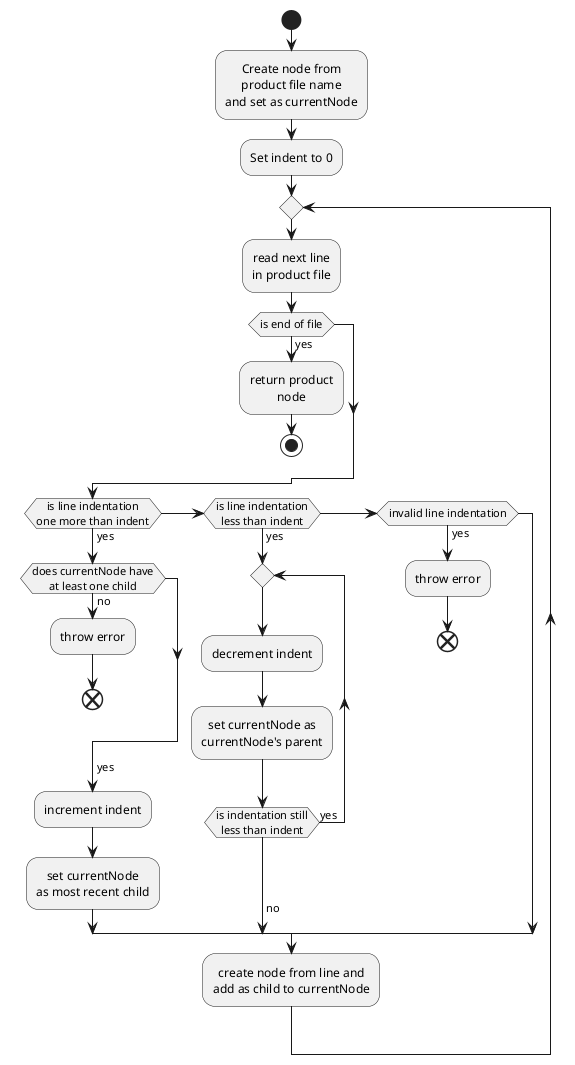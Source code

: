 @startuml
skinparam defaultTextAlignment center

start

:Create node from
product file name
and set as currentNode;

:Set indent to 0;

repeat
  :read next line
  in product file;

  if (is end of file) then (yes)
    :return product
    node;
    stop
  endif

  if (is line indentation\none more than indent) then (yes)
      if (does currentNode have\nat least one child) then (no)
        :throw error;
        end
      endif
      ->yes;
      :increment indent;

      :set currentNode
      as most recent child;
  elseif (is line indentation\nless than indent) then (yes)
      repeat
        :decrement indent;

        :set currentNode as
        currentNode's parent;
      repeat while (is indentation still\nless than indent) is (yes)
      ->no;
  elseif (invalid line indentation) then (yes)
    :throw error;
    end
  endif

  :create node from line and
  add as child to currentNode;
repeat while

@enduml
